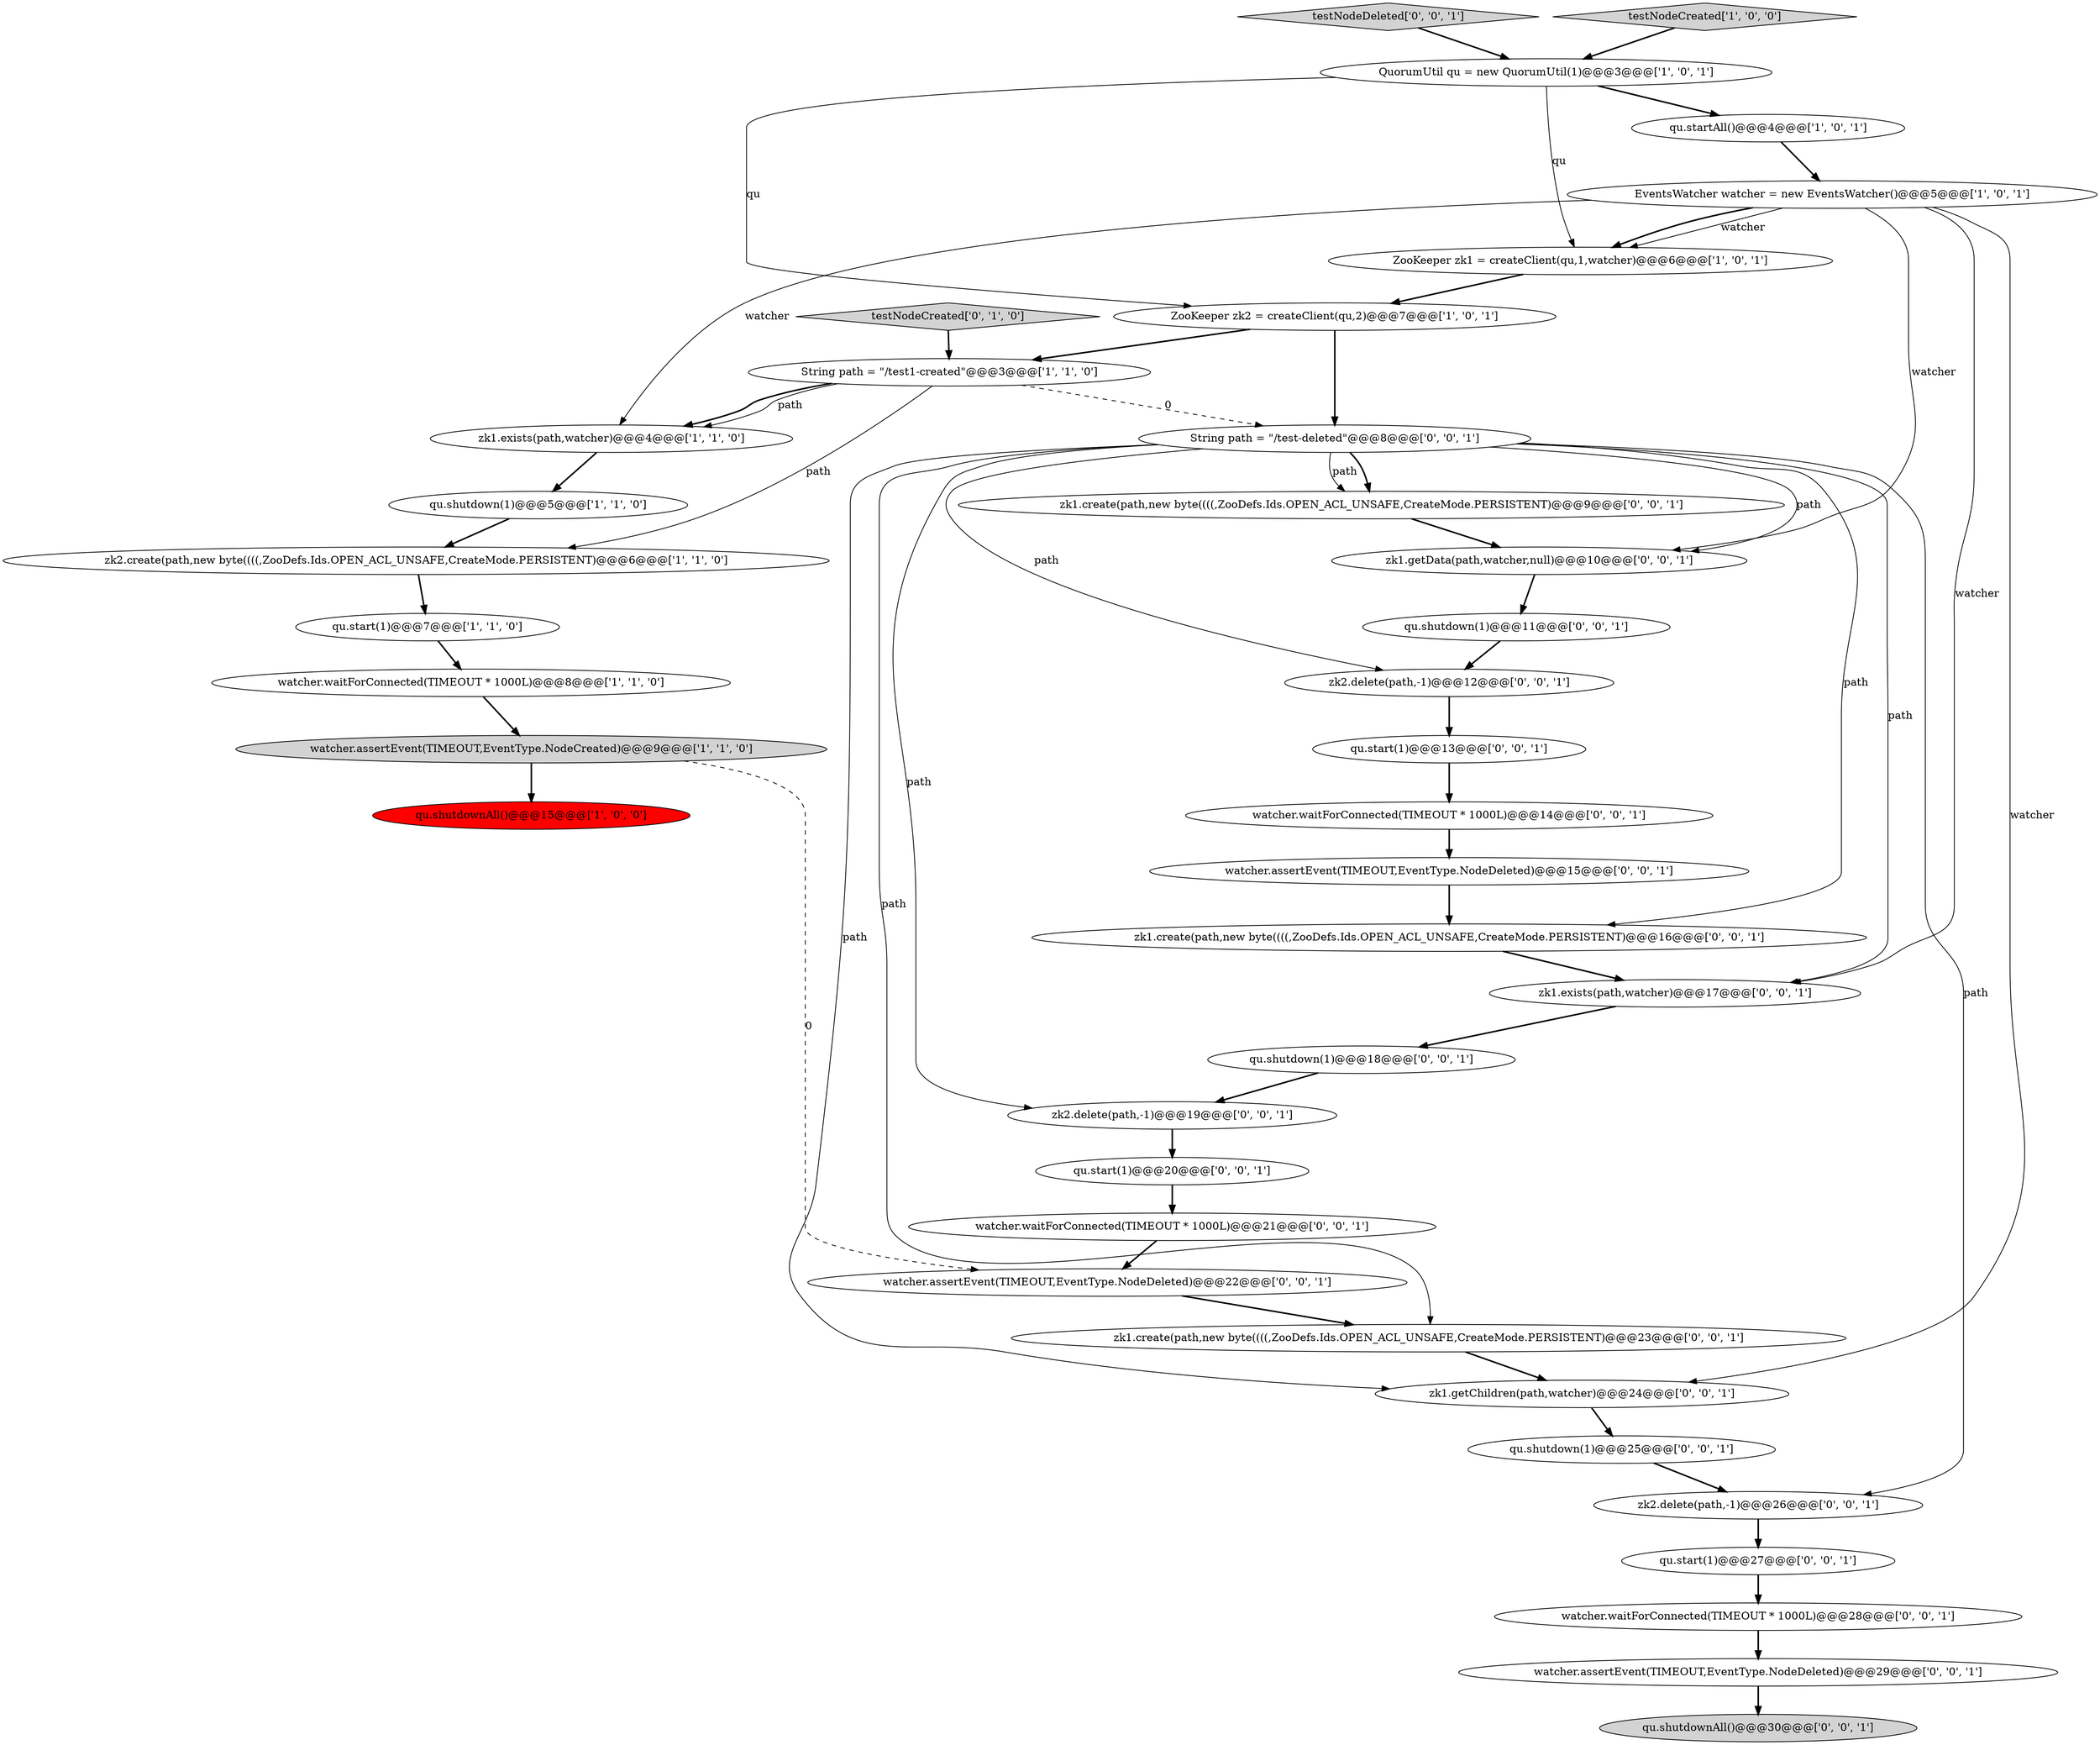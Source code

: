 digraph {
9 [style = filled, label = "watcher.waitForConnected(TIMEOUT * 1000L)@@@8@@@['1', '1', '0']", fillcolor = white, shape = ellipse image = "AAA0AAABBB1BBB"];
24 [style = filled, label = "qu.start(1)@@@13@@@['0', '0', '1']", fillcolor = white, shape = ellipse image = "AAA0AAABBB3BBB"];
35 [style = filled, label = "qu.shutdown(1)@@@11@@@['0', '0', '1']", fillcolor = white, shape = ellipse image = "AAA0AAABBB3BBB"];
31 [style = filled, label = "watcher.waitForConnected(TIMEOUT * 1000L)@@@21@@@['0', '0', '1']", fillcolor = white, shape = ellipse image = "AAA0AAABBB3BBB"];
38 [style = filled, label = "zk1.getData(path,watcher,null)@@@10@@@['0', '0', '1']", fillcolor = white, shape = ellipse image = "AAA0AAABBB3BBB"];
7 [style = filled, label = "ZooKeeper zk1 = createClient(qu,1,watcher)@@@6@@@['1', '0', '1']", fillcolor = white, shape = ellipse image = "AAA0AAABBB1BBB"];
13 [style = filled, label = "zk2.create(path,new byte((((,ZooDefs.Ids.OPEN_ACL_UNSAFE,CreateMode.PERSISTENT)@@@6@@@['1', '1', '0']", fillcolor = white, shape = ellipse image = "AAA0AAABBB1BBB"];
14 [style = filled, label = "testNodeCreated['0', '1', '0']", fillcolor = lightgray, shape = diamond image = "AAA0AAABBB2BBB"];
33 [style = filled, label = "qu.shutdown(1)@@@18@@@['0', '0', '1']", fillcolor = white, shape = ellipse image = "AAA0AAABBB3BBB"];
10 [style = filled, label = "QuorumUtil qu = new QuorumUtil(1)@@@3@@@['1', '0', '1']", fillcolor = white, shape = ellipse image = "AAA0AAABBB1BBB"];
0 [style = filled, label = "qu.start(1)@@@7@@@['1', '1', '0']", fillcolor = white, shape = ellipse image = "AAA0AAABBB1BBB"];
15 [style = filled, label = "watcher.assertEvent(TIMEOUT,EventType.NodeDeleted)@@@22@@@['0', '0', '1']", fillcolor = white, shape = ellipse image = "AAA0AAABBB3BBB"];
17 [style = filled, label = "qu.start(1)@@@20@@@['0', '0', '1']", fillcolor = white, shape = ellipse image = "AAA0AAABBB3BBB"];
18 [style = filled, label = "zk2.delete(path,-1)@@@12@@@['0', '0', '1']", fillcolor = white, shape = ellipse image = "AAA0AAABBB3BBB"];
2 [style = filled, label = "qu.startAll()@@@4@@@['1', '0', '1']", fillcolor = white, shape = ellipse image = "AAA0AAABBB1BBB"];
5 [style = filled, label = "zk1.exists(path,watcher)@@@4@@@['1', '1', '0']", fillcolor = white, shape = ellipse image = "AAA0AAABBB1BBB"];
20 [style = filled, label = "watcher.assertEvent(TIMEOUT,EventType.NodeDeleted)@@@29@@@['0', '0', '1']", fillcolor = white, shape = ellipse image = "AAA0AAABBB3BBB"];
27 [style = filled, label = "testNodeDeleted['0', '0', '1']", fillcolor = lightgray, shape = diamond image = "AAA0AAABBB3BBB"];
12 [style = filled, label = "testNodeCreated['1', '0', '0']", fillcolor = lightgray, shape = diamond image = "AAA0AAABBB1BBB"];
23 [style = filled, label = "qu.shutdown(1)@@@25@@@['0', '0', '1']", fillcolor = white, shape = ellipse image = "AAA0AAABBB3BBB"];
37 [style = filled, label = "zk2.delete(path,-1)@@@19@@@['0', '0', '1']", fillcolor = white, shape = ellipse image = "AAA0AAABBB3BBB"];
19 [style = filled, label = "zk1.create(path,new byte((((,ZooDefs.Ids.OPEN_ACL_UNSAFE,CreateMode.PERSISTENT)@@@23@@@['0', '0', '1']", fillcolor = white, shape = ellipse image = "AAA0AAABBB3BBB"];
11 [style = filled, label = "watcher.assertEvent(TIMEOUT,EventType.NodeCreated)@@@9@@@['1', '1', '0']", fillcolor = lightgray, shape = ellipse image = "AAA0AAABBB1BBB"];
34 [style = filled, label = "qu.start(1)@@@27@@@['0', '0', '1']", fillcolor = white, shape = ellipse image = "AAA0AAABBB3BBB"];
32 [style = filled, label = "watcher.assertEvent(TIMEOUT,EventType.NodeDeleted)@@@15@@@['0', '0', '1']", fillcolor = white, shape = ellipse image = "AAA0AAABBB3BBB"];
22 [style = filled, label = "String path = \"/test-deleted\"@@@8@@@['0', '0', '1']", fillcolor = white, shape = ellipse image = "AAA0AAABBB3BBB"];
3 [style = filled, label = "String path = \"/test1-created\"@@@3@@@['1', '1', '0']", fillcolor = white, shape = ellipse image = "AAA0AAABBB1BBB"];
4 [style = filled, label = "EventsWatcher watcher = new EventsWatcher()@@@5@@@['1', '0', '1']", fillcolor = white, shape = ellipse image = "AAA0AAABBB1BBB"];
6 [style = filled, label = "qu.shutdown(1)@@@5@@@['1', '1', '0']", fillcolor = white, shape = ellipse image = "AAA0AAABBB1BBB"];
29 [style = filled, label = "watcher.waitForConnected(TIMEOUT * 1000L)@@@28@@@['0', '0', '1']", fillcolor = white, shape = ellipse image = "AAA0AAABBB3BBB"];
8 [style = filled, label = "ZooKeeper zk2 = createClient(qu,2)@@@7@@@['1', '0', '1']", fillcolor = white, shape = ellipse image = "AAA0AAABBB1BBB"];
16 [style = filled, label = "qu.shutdownAll()@@@30@@@['0', '0', '1']", fillcolor = lightgray, shape = ellipse image = "AAA0AAABBB3BBB"];
30 [style = filled, label = "zk1.create(path,new byte((((,ZooDefs.Ids.OPEN_ACL_UNSAFE,CreateMode.PERSISTENT)@@@9@@@['0', '0', '1']", fillcolor = white, shape = ellipse image = "AAA0AAABBB3BBB"];
1 [style = filled, label = "qu.shutdownAll()@@@15@@@['1', '0', '0']", fillcolor = red, shape = ellipse image = "AAA1AAABBB1BBB"];
28 [style = filled, label = "zk1.getChildren(path,watcher)@@@24@@@['0', '0', '1']", fillcolor = white, shape = ellipse image = "AAA0AAABBB3BBB"];
25 [style = filled, label = "zk2.delete(path,-1)@@@26@@@['0', '0', '1']", fillcolor = white, shape = ellipse image = "AAA0AAABBB3BBB"];
36 [style = filled, label = "zk1.exists(path,watcher)@@@17@@@['0', '0', '1']", fillcolor = white, shape = ellipse image = "AAA0AAABBB3BBB"];
21 [style = filled, label = "zk1.create(path,new byte((((,ZooDefs.Ids.OPEN_ACL_UNSAFE,CreateMode.PERSISTENT)@@@16@@@['0', '0', '1']", fillcolor = white, shape = ellipse image = "AAA0AAABBB3BBB"];
26 [style = filled, label = "watcher.waitForConnected(TIMEOUT * 1000L)@@@14@@@['0', '0', '1']", fillcolor = white, shape = ellipse image = "AAA0AAABBB3BBB"];
14->3 [style = bold, label=""];
34->29 [style = bold, label=""];
30->38 [style = bold, label=""];
23->25 [style = bold, label=""];
0->9 [style = bold, label=""];
18->24 [style = bold, label=""];
32->21 [style = bold, label=""];
35->18 [style = bold, label=""];
9->11 [style = bold, label=""];
26->32 [style = bold, label=""];
25->34 [style = bold, label=""];
4->7 [style = solid, label="watcher"];
11->1 [style = bold, label=""];
11->15 [style = dashed, label="0"];
4->28 [style = solid, label="watcher"];
17->31 [style = bold, label=""];
10->7 [style = solid, label="qu"];
4->38 [style = solid, label="watcher"];
37->17 [style = bold, label=""];
8->3 [style = bold, label=""];
22->21 [style = solid, label="path"];
22->28 [style = solid, label="path"];
4->5 [style = solid, label="watcher"];
4->36 [style = solid, label="watcher"];
3->22 [style = dashed, label="0"];
22->38 [style = solid, label="path"];
15->19 [style = bold, label=""];
7->8 [style = bold, label=""];
36->33 [style = bold, label=""];
2->4 [style = bold, label=""];
31->15 [style = bold, label=""];
22->25 [style = solid, label="path"];
22->30 [style = bold, label=""];
4->7 [style = bold, label=""];
8->22 [style = bold, label=""];
10->8 [style = solid, label="qu"];
24->26 [style = bold, label=""];
29->20 [style = bold, label=""];
22->19 [style = solid, label="path"];
3->5 [style = bold, label=""];
12->10 [style = bold, label=""];
21->36 [style = bold, label=""];
5->6 [style = bold, label=""];
20->16 [style = bold, label=""];
22->18 [style = solid, label="path"];
28->23 [style = bold, label=""];
22->36 [style = solid, label="path"];
6->13 [style = bold, label=""];
27->10 [style = bold, label=""];
3->13 [style = solid, label="path"];
22->30 [style = solid, label="path"];
3->5 [style = solid, label="path"];
10->2 [style = bold, label=""];
19->28 [style = bold, label=""];
38->35 [style = bold, label=""];
33->37 [style = bold, label=""];
22->37 [style = solid, label="path"];
13->0 [style = bold, label=""];
}
